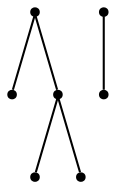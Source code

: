 graph {
  node [shape=point,comment="{\"directed\":false,\"doi\":\"10.1007/978-3-319-50106-2_7\",\"figure\":\"6 (2)\"}"]

  v0 [pos="589.6720733751995,387.17695908337055"]
  v1 [pos="236.89502956800646,387.17695908337055"]
  v2 [pos="545.5775117720186,387.17695908337055"]
  v3 [pos="413.2856240565924,387.17695908337055"]
  v4 [pos="325.0882343559295,387.17695908337055"]
  v5 [pos="501.4788646130004,387.17695908337055"]
  v6 [pos="457.380169762669,387.1769590833705"]

  v0 -- v1 [id="-1",pos="589.6720733751995,387.17695908337055 523.5292294528492,475.37221867074174 303.0441170781195,475.37221867074174 236.89502956800646,387.17695908337055"]
  v5 -- v6 [id="-2",pos="501.4788646130004,387.17695908337055 488.24026475563846,400.3986731440542 475.0173394432391,400.3986731440542 457.380169762669,387.1769590833705"]
  v2 -- v4 [id="-3",pos="545.5775117720186,387.17695908337055 479.4346996438771,453.32314147489063 391.2373417374231,453.32314147489063 325.0882343559295,387.17695908337055"]
  v2 -- v3 [id="-4",pos="545.5775117720186,387.17695908337055 501.4798820276836,431.27406427903946 457.38118717735216,431.27406427903946 413.2856240565924,387.17695908337055"]
  v0 -- v2 [id="-5",pos="589.6720733751995,387.17695908337055 579.6215265304353,390.25991034875995 560.285115357933,390.14723305355085 545.5775117720186,387.17695908337055"]
}